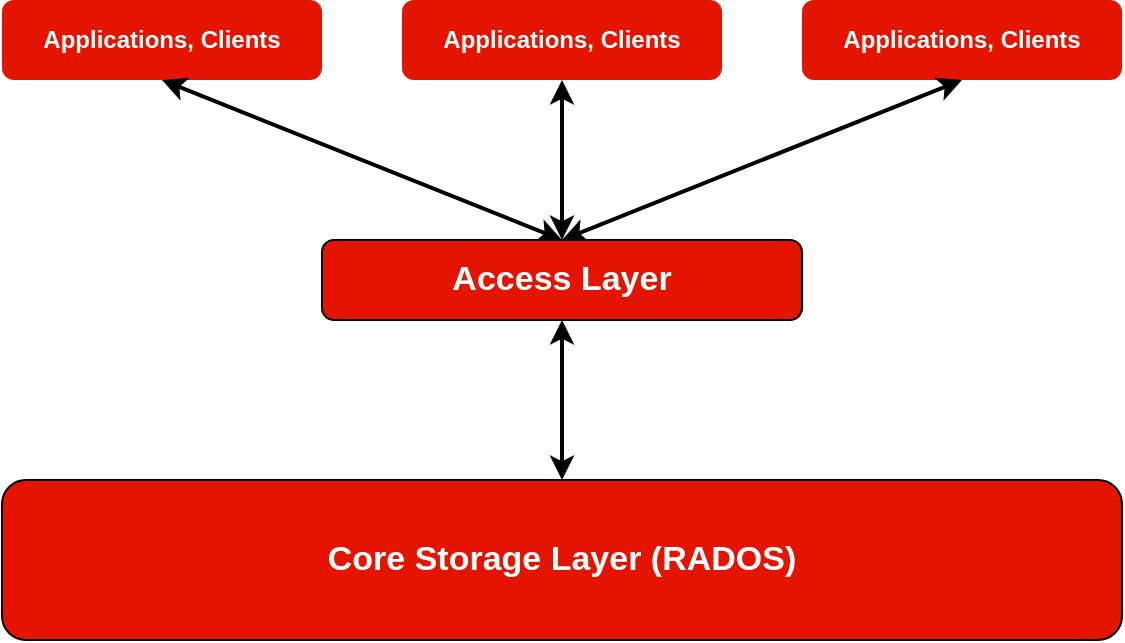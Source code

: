 <mxfile version="28.2.8">
  <diagram name="Seite-1" id="UFae9l1GmrUyS1nVlu2K">
    <mxGraphModel dx="1426" dy="787" grid="1" gridSize="10" guides="1" tooltips="1" connect="1" arrows="1" fold="1" page="1" pageScale="1" pageWidth="827" pageHeight="1169" math="0" shadow="0">
      <root>
        <mxCell id="0" />
        <mxCell id="1" parent="0" />
        <mxCell id="S_GmgIgAWCJ3ujONDcul-1" value="Core Storage Layer (RADOS)" style="rounded=1;whiteSpace=wrap;html=1;fillColor=light-dark(#E51400,#160000);fontColor=light-dark(#FFFFFF,#FEFEFE);strokeColor=default;fontStyle=1;fontSize=17;" vertex="1" parent="1">
          <mxGeometry x="120" y="360" width="560" height="80" as="geometry" />
        </mxCell>
        <mxCell id="S_GmgIgAWCJ3ujONDcul-4" value="Applications, Clients" style="rounded=1;whiteSpace=wrap;html=1;fillColor=light-dark(#E51400,#061A93);fontColor=light-dark(#FFFFFF,#FEFEFE);strokeColor=none;fontStyle=1;fontSize=12;" vertex="1" parent="1">
          <mxGeometry x="120" y="120" width="160" height="40" as="geometry" />
        </mxCell>
        <mxCell id="S_GmgIgAWCJ3ujONDcul-5" value="Applications, Clients" style="rounded=1;whiteSpace=wrap;html=1;fillColor=light-dark(#E51400,#061A93);fontColor=light-dark(#FFFFFF,#FEFEFE);strokeColor=none;fontStyle=1;fontSize=12;" vertex="1" parent="1">
          <mxGeometry x="320" y="120" width="160" height="40" as="geometry" />
        </mxCell>
        <mxCell id="S_GmgIgAWCJ3ujONDcul-6" value="Applications, Clients" style="rounded=1;whiteSpace=wrap;html=1;fillColor=light-dark(#E51400,#061A93);fontColor=light-dark(#FFFFFF,#FEFEFE);strokeColor=none;fontStyle=1;fontSize=12;" vertex="1" parent="1">
          <mxGeometry x="520" y="120" width="160" height="40" as="geometry" />
        </mxCell>
        <mxCell id="S_GmgIgAWCJ3ujONDcul-7" value="" style="endArrow=classic;startArrow=classic;html=1;rounded=0;entryX=0.5;entryY=1;entryDx=0;entryDy=0;exitX=0.5;exitY=0;exitDx=0;exitDy=0;strokeWidth=2;strokeColor=light-dark(#000000,#00B129);" edge="1" parent="1" source="S_GmgIgAWCJ3ujONDcul-2" target="S_GmgIgAWCJ3ujONDcul-5">
          <mxGeometry width="50" height="50" relative="1" as="geometry">
            <mxPoint x="380" y="270" as="sourcePoint" />
            <mxPoint x="430" y="220" as="targetPoint" />
          </mxGeometry>
        </mxCell>
        <mxCell id="S_GmgIgAWCJ3ujONDcul-8" value="" style="endArrow=classic;startArrow=classic;html=1;rounded=0;entryX=0.5;entryY=1;entryDx=0;entryDy=0;exitX=0.5;exitY=0;exitDx=0;exitDy=0;strokeWidth=2;strokeColor=light-dark(#000000,#00B129);" edge="1" parent="1" source="S_GmgIgAWCJ3ujONDcul-2" target="S_GmgIgAWCJ3ujONDcul-6">
          <mxGeometry width="50" height="50" relative="1" as="geometry">
            <mxPoint x="410" y="250" as="sourcePoint" />
            <mxPoint x="410" y="170" as="targetPoint" />
          </mxGeometry>
        </mxCell>
        <mxCell id="S_GmgIgAWCJ3ujONDcul-9" value="" style="endArrow=classic;startArrow=classic;html=1;rounded=0;entryX=0.5;entryY=1;entryDx=0;entryDy=0;exitX=0.5;exitY=0;exitDx=0;exitDy=0;strokeWidth=2;strokeColor=light-dark(#000000,#00B129);" edge="1" parent="1" source="S_GmgIgAWCJ3ujONDcul-2" target="S_GmgIgAWCJ3ujONDcul-4">
          <mxGeometry width="50" height="50" relative="1" as="geometry">
            <mxPoint x="410" y="250" as="sourcePoint" />
            <mxPoint x="410" y="170" as="targetPoint" />
          </mxGeometry>
        </mxCell>
        <mxCell id="S_GmgIgAWCJ3ujONDcul-10" value="" style="endArrow=classic;startArrow=classic;html=1;rounded=0;entryX=0.5;entryY=0;entryDx=0;entryDy=0;exitX=0.5;exitY=1;exitDx=0;exitDy=0;strokeWidth=2;strokeColor=light-dark(#000000,#00B129);" edge="1" parent="1" source="S_GmgIgAWCJ3ujONDcul-2" target="S_GmgIgAWCJ3ujONDcul-1">
          <mxGeometry width="50" height="50" relative="1" as="geometry">
            <mxPoint x="410" y="250" as="sourcePoint" />
            <mxPoint x="410" y="170" as="targetPoint" />
          </mxGeometry>
        </mxCell>
        <mxCell id="S_GmgIgAWCJ3ujONDcul-2" value="Access Layer" style="rounded=1;whiteSpace=wrap;html=1;fillColor=light-dark(#E51400,#1FC687);fontColor=light-dark(#FFFFFF,#FEFEFE);strokeColor=default;fontStyle=1;fontSize=17;" vertex="1" parent="1">
          <mxGeometry x="280" y="240" width="240" height="40" as="geometry" />
        </mxCell>
      </root>
    </mxGraphModel>
  </diagram>
</mxfile>
